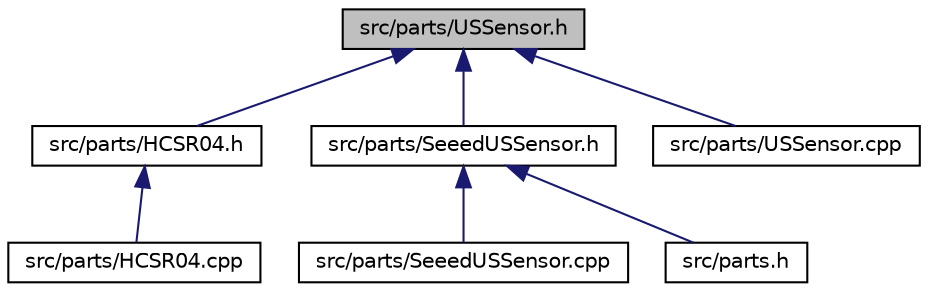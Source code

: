 digraph "src/parts/USSensor.h"
{
  edge [fontname="Helvetica",fontsize="10",labelfontname="Helvetica",labelfontsize="10"];
  node [fontname="Helvetica",fontsize="10",shape=record];
  Node31 [label="src/parts/USSensor.h",height=0.2,width=0.4,color="black", fillcolor="grey75", style="filled", fontcolor="black"];
  Node31 -> Node32 [dir="back",color="midnightblue",fontsize="10",style="solid",fontname="Helvetica"];
  Node32 [label="src/parts/HCSR04.h",height=0.2,width=0.4,color="black", fillcolor="white", style="filled",URL="$HCSR04_8h.html"];
  Node32 -> Node33 [dir="back",color="midnightblue",fontsize="10",style="solid",fontname="Helvetica"];
  Node33 [label="src/parts/HCSR04.cpp",height=0.2,width=0.4,color="black", fillcolor="white", style="filled",URL="$HCSR04_8cpp.html"];
  Node31 -> Node34 [dir="back",color="midnightblue",fontsize="10",style="solid",fontname="Helvetica"];
  Node34 [label="src/parts/SeeedUSSensor.h",height=0.2,width=0.4,color="black", fillcolor="white", style="filled",URL="$SeeedUSSensor_8h.html"];
  Node34 -> Node35 [dir="back",color="midnightblue",fontsize="10",style="solid",fontname="Helvetica"];
  Node35 [label="src/parts/SeeedUSSensor.cpp",height=0.2,width=0.4,color="black", fillcolor="white", style="filled",URL="$SeeedUSSensor_8cpp.html"];
  Node34 -> Node36 [dir="back",color="midnightblue",fontsize="10",style="solid",fontname="Helvetica"];
  Node36 [label="src/parts.h",height=0.2,width=0.4,color="black", fillcolor="white", style="filled",URL="$parts_8h.html"];
  Node31 -> Node37 [dir="back",color="midnightblue",fontsize="10",style="solid",fontname="Helvetica"];
  Node37 [label="src/parts/USSensor.cpp",height=0.2,width=0.4,color="black", fillcolor="white", style="filled",URL="$USSensor_8cpp.html"];
}
